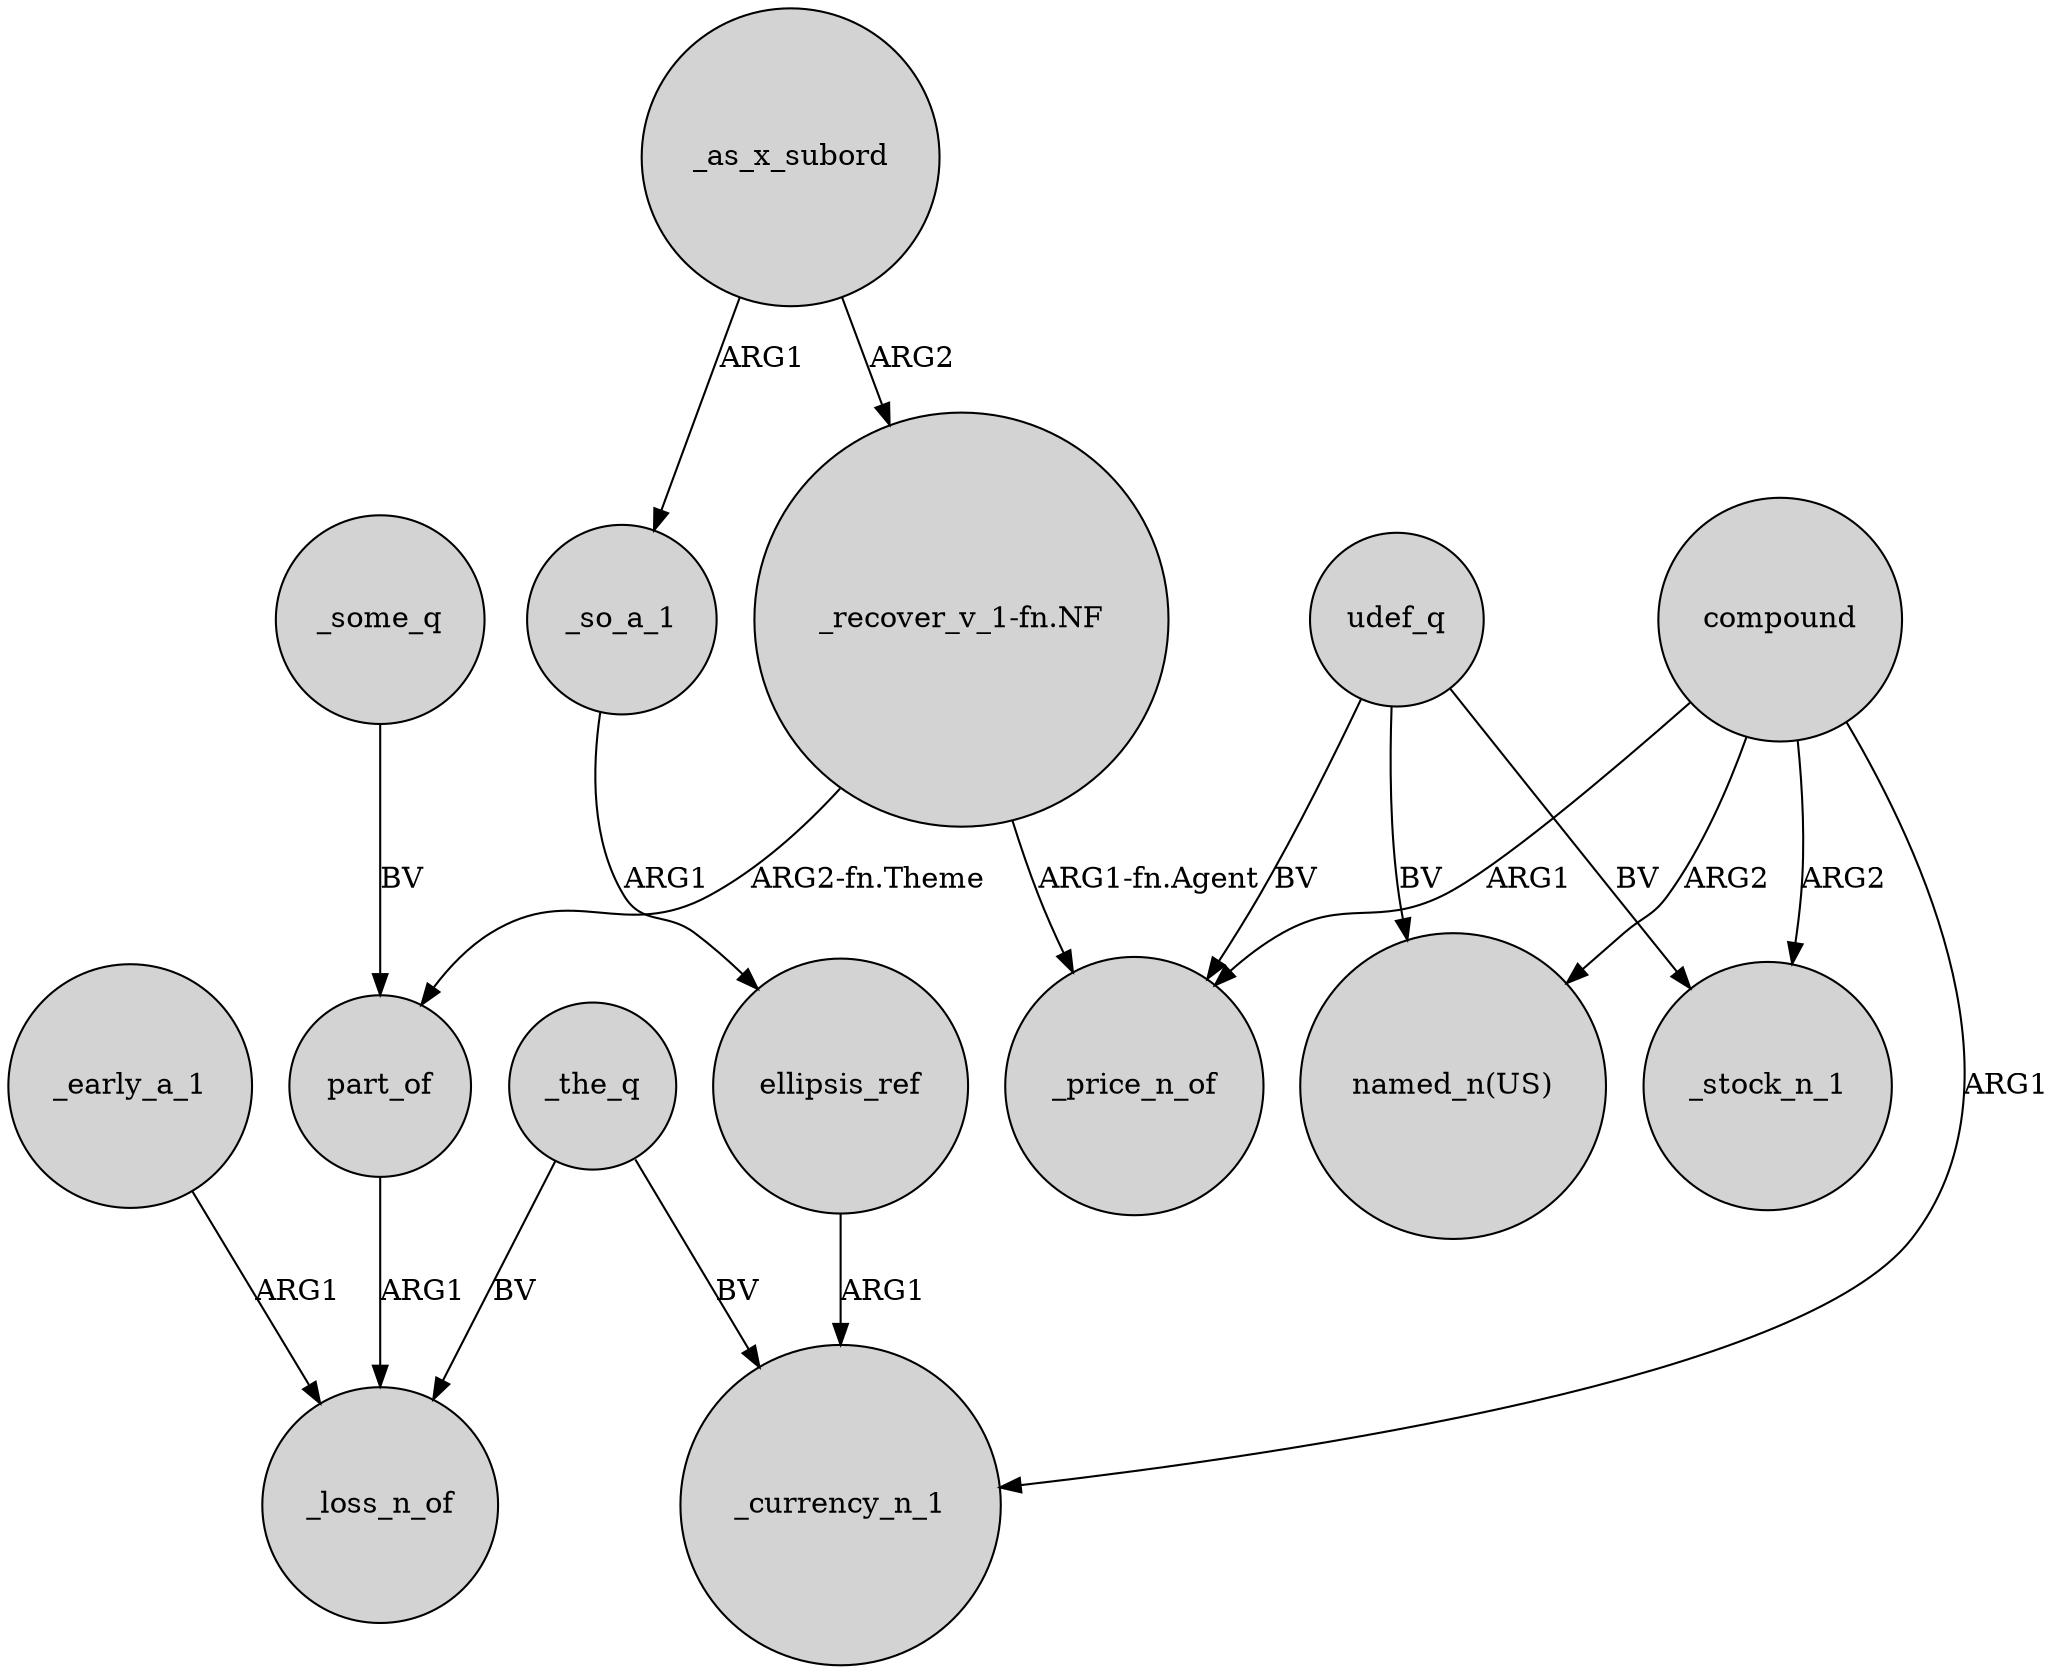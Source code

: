 digraph {
	node [shape=circle style=filled]
	_as_x_subord -> "_recover_v_1-fn.NF" [label=ARG2]
	part_of -> _loss_n_of [label=ARG1]
	udef_q -> _stock_n_1 [label=BV]
	_some_q -> part_of [label=BV]
	_so_a_1 -> ellipsis_ref [label=ARG1]
	compound -> _currency_n_1 [label=ARG1]
	_as_x_subord -> _so_a_1 [label=ARG1]
	udef_q -> "named_n(US)" [label=BV]
	udef_q -> _price_n_of [label=BV]
	_the_q -> _currency_n_1 [label=BV]
	_early_a_1 -> _loss_n_of [label=ARG1]
	_the_q -> _loss_n_of [label=BV]
	compound -> _price_n_of [label=ARG1]
	ellipsis_ref -> _currency_n_1 [label=ARG1]
	compound -> "named_n(US)" [label=ARG2]
	"_recover_v_1-fn.NF" -> _price_n_of [label="ARG1-fn.Agent"]
	compound -> _stock_n_1 [label=ARG2]
	"_recover_v_1-fn.NF" -> part_of [label="ARG2-fn.Theme"]
}
